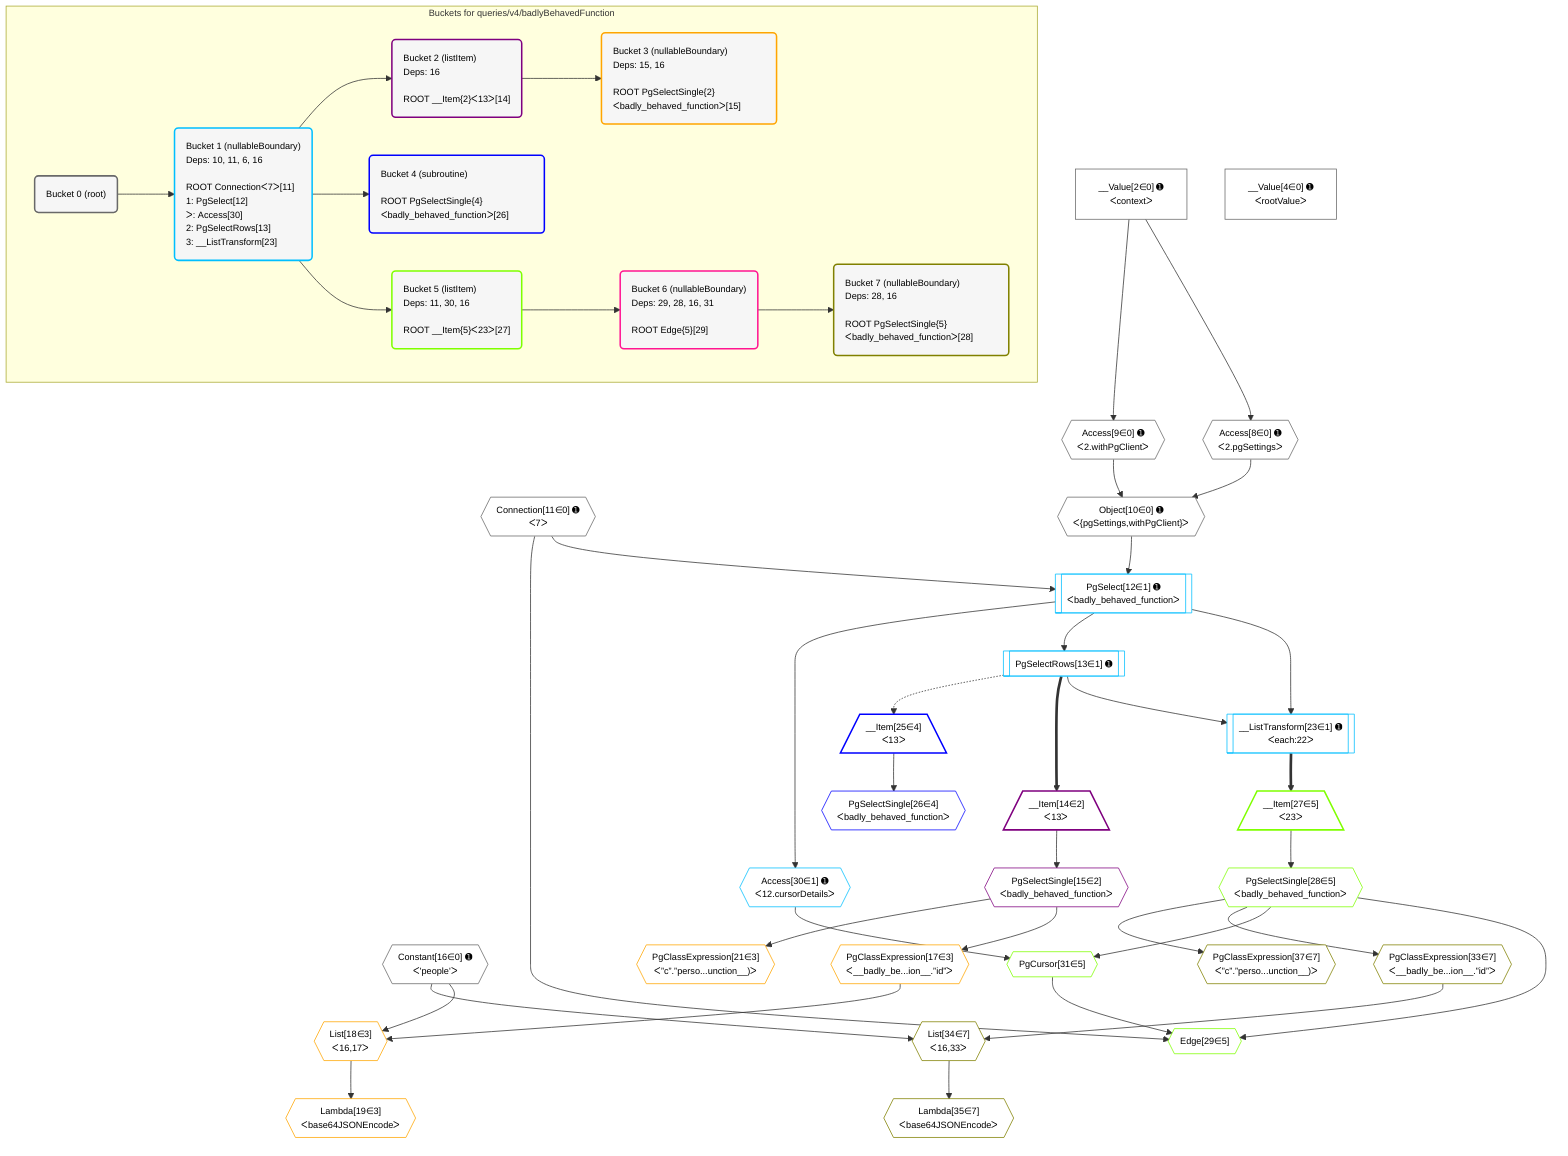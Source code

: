 %%{init: {'themeVariables': { 'fontSize': '12px'}}}%%
graph TD
    classDef path fill:#eee,stroke:#000,color:#000
    classDef plan fill:#fff,stroke-width:1px,color:#000
    classDef itemplan fill:#fff,stroke-width:2px,color:#000
    classDef unbatchedplan fill:#dff,stroke-width:1px,color:#000
    classDef sideeffectplan fill:#fcc,stroke-width:2px,color:#000
    classDef bucket fill:#f6f6f6,color:#000,stroke-width:2px,text-align:left


    %% plan dependencies
    Connection11{{"Connection[11∈0] ➊<br />ᐸ7ᐳ"}}:::plan
    Object10{{"Object[10∈0] ➊<br />ᐸ{pgSettings,withPgClient}ᐳ"}}:::plan
    Access8{{"Access[8∈0] ➊<br />ᐸ2.pgSettingsᐳ"}}:::plan
    Access9{{"Access[9∈0] ➊<br />ᐸ2.withPgClientᐳ"}}:::plan
    Access8 & Access9 --> Object10
    __Value2["__Value[2∈0] ➊<br />ᐸcontextᐳ"]:::plan
    __Value2 --> Access8
    __Value2 --> Access9
    __Value4["__Value[4∈0] ➊<br />ᐸrootValueᐳ"]:::plan
    Constant16{{"Constant[16∈0] ➊<br />ᐸ'people'ᐳ"}}:::plan
    PgSelect12[["PgSelect[12∈1] ➊<br />ᐸbadly_behaved_functionᐳ"]]:::plan
    Object10 & Connection11 --> PgSelect12
    __ListTransform23[["__ListTransform[23∈1] ➊<br />ᐸeach:22ᐳ"]]:::plan
    PgSelectRows13[["PgSelectRows[13∈1] ➊"]]:::plan
    PgSelectRows13 & PgSelect12 --> __ListTransform23
    PgSelect12 --> PgSelectRows13
    Access30{{"Access[30∈1] ➊<br />ᐸ12.cursorDetailsᐳ"}}:::plan
    PgSelect12 --> Access30
    __Item14[/"__Item[14∈2]<br />ᐸ13ᐳ"\]:::itemplan
    PgSelectRows13 ==> __Item14
    PgSelectSingle15{{"PgSelectSingle[15∈2]<br />ᐸbadly_behaved_functionᐳ"}}:::plan
    __Item14 --> PgSelectSingle15
    List18{{"List[18∈3]<br />ᐸ16,17ᐳ"}}:::plan
    PgClassExpression17{{"PgClassExpression[17∈3]<br />ᐸ__badly_be...ion__.”id”ᐳ"}}:::plan
    Constant16 & PgClassExpression17 --> List18
    PgSelectSingle15 --> PgClassExpression17
    Lambda19{{"Lambda[19∈3]<br />ᐸbase64JSONEncodeᐳ"}}:::plan
    List18 --> Lambda19
    PgClassExpression21{{"PgClassExpression[21∈3]<br />ᐸ”c”.”perso...unction__)ᐳ"}}:::plan
    PgSelectSingle15 --> PgClassExpression21
    __Item25[/"__Item[25∈4]<br />ᐸ13ᐳ"\]:::itemplan
    PgSelectRows13 -.-> __Item25
    PgSelectSingle26{{"PgSelectSingle[26∈4]<br />ᐸbadly_behaved_functionᐳ"}}:::plan
    __Item25 --> PgSelectSingle26
    Edge29{{"Edge[29∈5]"}}:::plan
    PgSelectSingle28{{"PgSelectSingle[28∈5]<br />ᐸbadly_behaved_functionᐳ"}}:::plan
    PgCursor31{{"PgCursor[31∈5]"}}:::plan
    PgSelectSingle28 & PgCursor31 & Connection11 --> Edge29
    PgSelectSingle28 & Access30 --> PgCursor31
    __Item27[/"__Item[27∈5]<br />ᐸ23ᐳ"\]:::itemplan
    __ListTransform23 ==> __Item27
    __Item27 --> PgSelectSingle28
    List34{{"List[34∈7]<br />ᐸ16,33ᐳ"}}:::plan
    PgClassExpression33{{"PgClassExpression[33∈7]<br />ᐸ__badly_be...ion__.”id”ᐳ"}}:::plan
    Constant16 & PgClassExpression33 --> List34
    PgSelectSingle28 --> PgClassExpression33
    Lambda35{{"Lambda[35∈7]<br />ᐸbase64JSONEncodeᐳ"}}:::plan
    List34 --> Lambda35
    PgClassExpression37{{"PgClassExpression[37∈7]<br />ᐸ”c”.”perso...unction__)ᐳ"}}:::plan
    PgSelectSingle28 --> PgClassExpression37

    %% define steps

    subgraph "Buckets for queries/v4/badlyBehavedFunction"
    Bucket0("Bucket 0 (root)"):::bucket
    classDef bucket0 stroke:#696969
    class Bucket0,__Value2,__Value4,Access8,Access9,Object10,Connection11,Constant16 bucket0
    Bucket1("Bucket 1 (nullableBoundary)<br />Deps: 10, 11, 6, 16<br /><br />ROOT Connectionᐸ7ᐳ[11]<br />1: PgSelect[12]<br />ᐳ: Access[30]<br />2: PgSelectRows[13]<br />3: __ListTransform[23]"):::bucket
    classDef bucket1 stroke:#00bfff
    class Bucket1,PgSelect12,PgSelectRows13,__ListTransform23,Access30 bucket1
    Bucket2("Bucket 2 (listItem)<br />Deps: 16<br /><br />ROOT __Item{2}ᐸ13ᐳ[14]"):::bucket
    classDef bucket2 stroke:#7f007f
    class Bucket2,__Item14,PgSelectSingle15 bucket2
    Bucket3("Bucket 3 (nullableBoundary)<br />Deps: 15, 16<br /><br />ROOT PgSelectSingle{2}ᐸbadly_behaved_functionᐳ[15]"):::bucket
    classDef bucket3 stroke:#ffa500
    class Bucket3,PgClassExpression17,List18,Lambda19,PgClassExpression21 bucket3
    Bucket4("Bucket 4 (subroutine)<br /><br />ROOT PgSelectSingle{4}ᐸbadly_behaved_functionᐳ[26]"):::bucket
    classDef bucket4 stroke:#0000ff
    class Bucket4,__Item25,PgSelectSingle26 bucket4
    Bucket5("Bucket 5 (listItem)<br />Deps: 11, 30, 16<br /><br />ROOT __Item{5}ᐸ23ᐳ[27]"):::bucket
    classDef bucket5 stroke:#7fff00
    class Bucket5,__Item27,PgSelectSingle28,Edge29,PgCursor31 bucket5
    Bucket6("Bucket 6 (nullableBoundary)<br />Deps: 29, 28, 16, 31<br /><br />ROOT Edge{5}[29]"):::bucket
    classDef bucket6 stroke:#ff1493
    class Bucket6 bucket6
    Bucket7("Bucket 7 (nullableBoundary)<br />Deps: 28, 16<br /><br />ROOT PgSelectSingle{5}ᐸbadly_behaved_functionᐳ[28]"):::bucket
    classDef bucket7 stroke:#808000
    class Bucket7,PgClassExpression33,List34,Lambda35,PgClassExpression37 bucket7
    Bucket0 --> Bucket1
    Bucket1 --> Bucket2 & Bucket4 & Bucket5
    Bucket2 --> Bucket3
    Bucket5 --> Bucket6
    Bucket6 --> Bucket7
    end